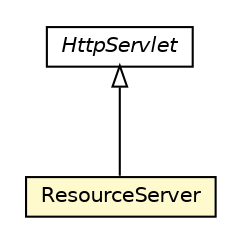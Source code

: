 #!/usr/local/bin/dot
#
# Class diagram 
# Generated by UMLGraph version R5_6-24-gf6e263 (http://www.umlgraph.org/)
#

digraph G {
	edge [fontname="Helvetica",fontsize=10,labelfontname="Helvetica",labelfontsize=10];
	node [fontname="Helvetica",fontsize=10,shape=plaintext];
	nodesep=0.25;
	ranksep=0.5;
	// org.universAAL.ui.resource.server.ResourceServer
	c6999387 [label=<<table title="org.universAAL.ui.resource.server.ResourceServer" border="0" cellborder="1" cellspacing="0" cellpadding="2" port="p" bgcolor="lemonChiffon" href="./ResourceServer.html">
		<tr><td><table border="0" cellspacing="0" cellpadding="1">
<tr><td align="center" balign="center"> ResourceServer </td></tr>
		</table></td></tr>
		</table>>, URL="./ResourceServer.html", fontname="Helvetica", fontcolor="black", fontsize=10.0];
	//org.universAAL.ui.resource.server.ResourceServer extends javax.servlet.http.HttpServlet
	c7000041:p -> c6999387:p [dir=back,arrowtail=empty];
	// javax.servlet.http.HttpServlet
	c7000041 [label=<<table title="javax.servlet.http.HttpServlet" border="0" cellborder="1" cellspacing="0" cellpadding="2" port="p" href="http://java.sun.com/j2se/1.4.2/docs/api/javax/servlet/http/HttpServlet.html">
		<tr><td><table border="0" cellspacing="0" cellpadding="1">
<tr><td align="center" balign="center"><font face="Helvetica-Oblique"> HttpServlet </font></td></tr>
		</table></td></tr>
		</table>>, URL="http://java.sun.com/j2se/1.4.2/docs/api/javax/servlet/http/HttpServlet.html", fontname="Helvetica", fontcolor="black", fontsize=10.0];
}

